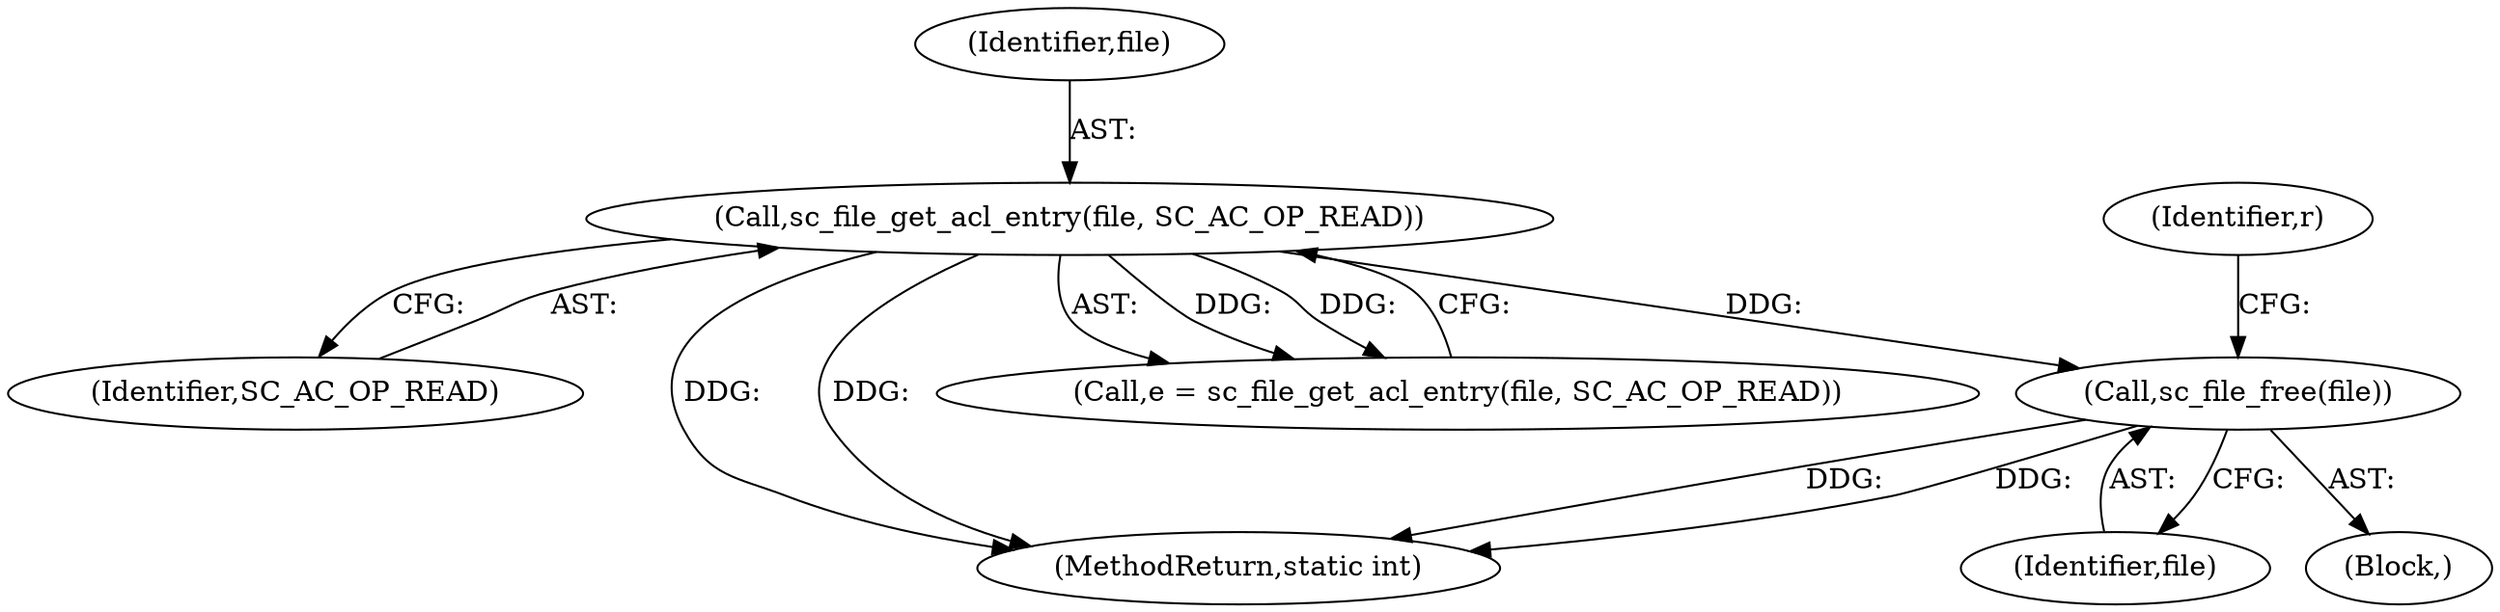 digraph "0_OpenSC_360e95d45ac4123255a4c796db96337f332160ad#diff-d643a0fa169471dbf2912f4866dc49c5_8@API" {
"1000165" [label="(Call,sc_file_free(file))"];
"1000145" [label="(Call,sc_file_get_acl_entry(file, SC_AC_OP_READ))"];
"1000165" [label="(Call,sc_file_free(file))"];
"1000147" [label="(Identifier,SC_AC_OP_READ)"];
"1000102" [label="(Block,)"];
"1000168" [label="(Identifier,r)"];
"1000166" [label="(Identifier,file)"];
"1000146" [label="(Identifier,file)"];
"1000249" [label="(MethodReturn,static int)"];
"1000145" [label="(Call,sc_file_get_acl_entry(file, SC_AC_OP_READ))"];
"1000143" [label="(Call,e = sc_file_get_acl_entry(file, SC_AC_OP_READ))"];
"1000165" -> "1000102"  [label="AST: "];
"1000165" -> "1000166"  [label="CFG: "];
"1000166" -> "1000165"  [label="AST: "];
"1000168" -> "1000165"  [label="CFG: "];
"1000165" -> "1000249"  [label="DDG: "];
"1000165" -> "1000249"  [label="DDG: "];
"1000145" -> "1000165"  [label="DDG: "];
"1000145" -> "1000143"  [label="AST: "];
"1000145" -> "1000147"  [label="CFG: "];
"1000146" -> "1000145"  [label="AST: "];
"1000147" -> "1000145"  [label="AST: "];
"1000143" -> "1000145"  [label="CFG: "];
"1000145" -> "1000249"  [label="DDG: "];
"1000145" -> "1000249"  [label="DDG: "];
"1000145" -> "1000143"  [label="DDG: "];
"1000145" -> "1000143"  [label="DDG: "];
}

